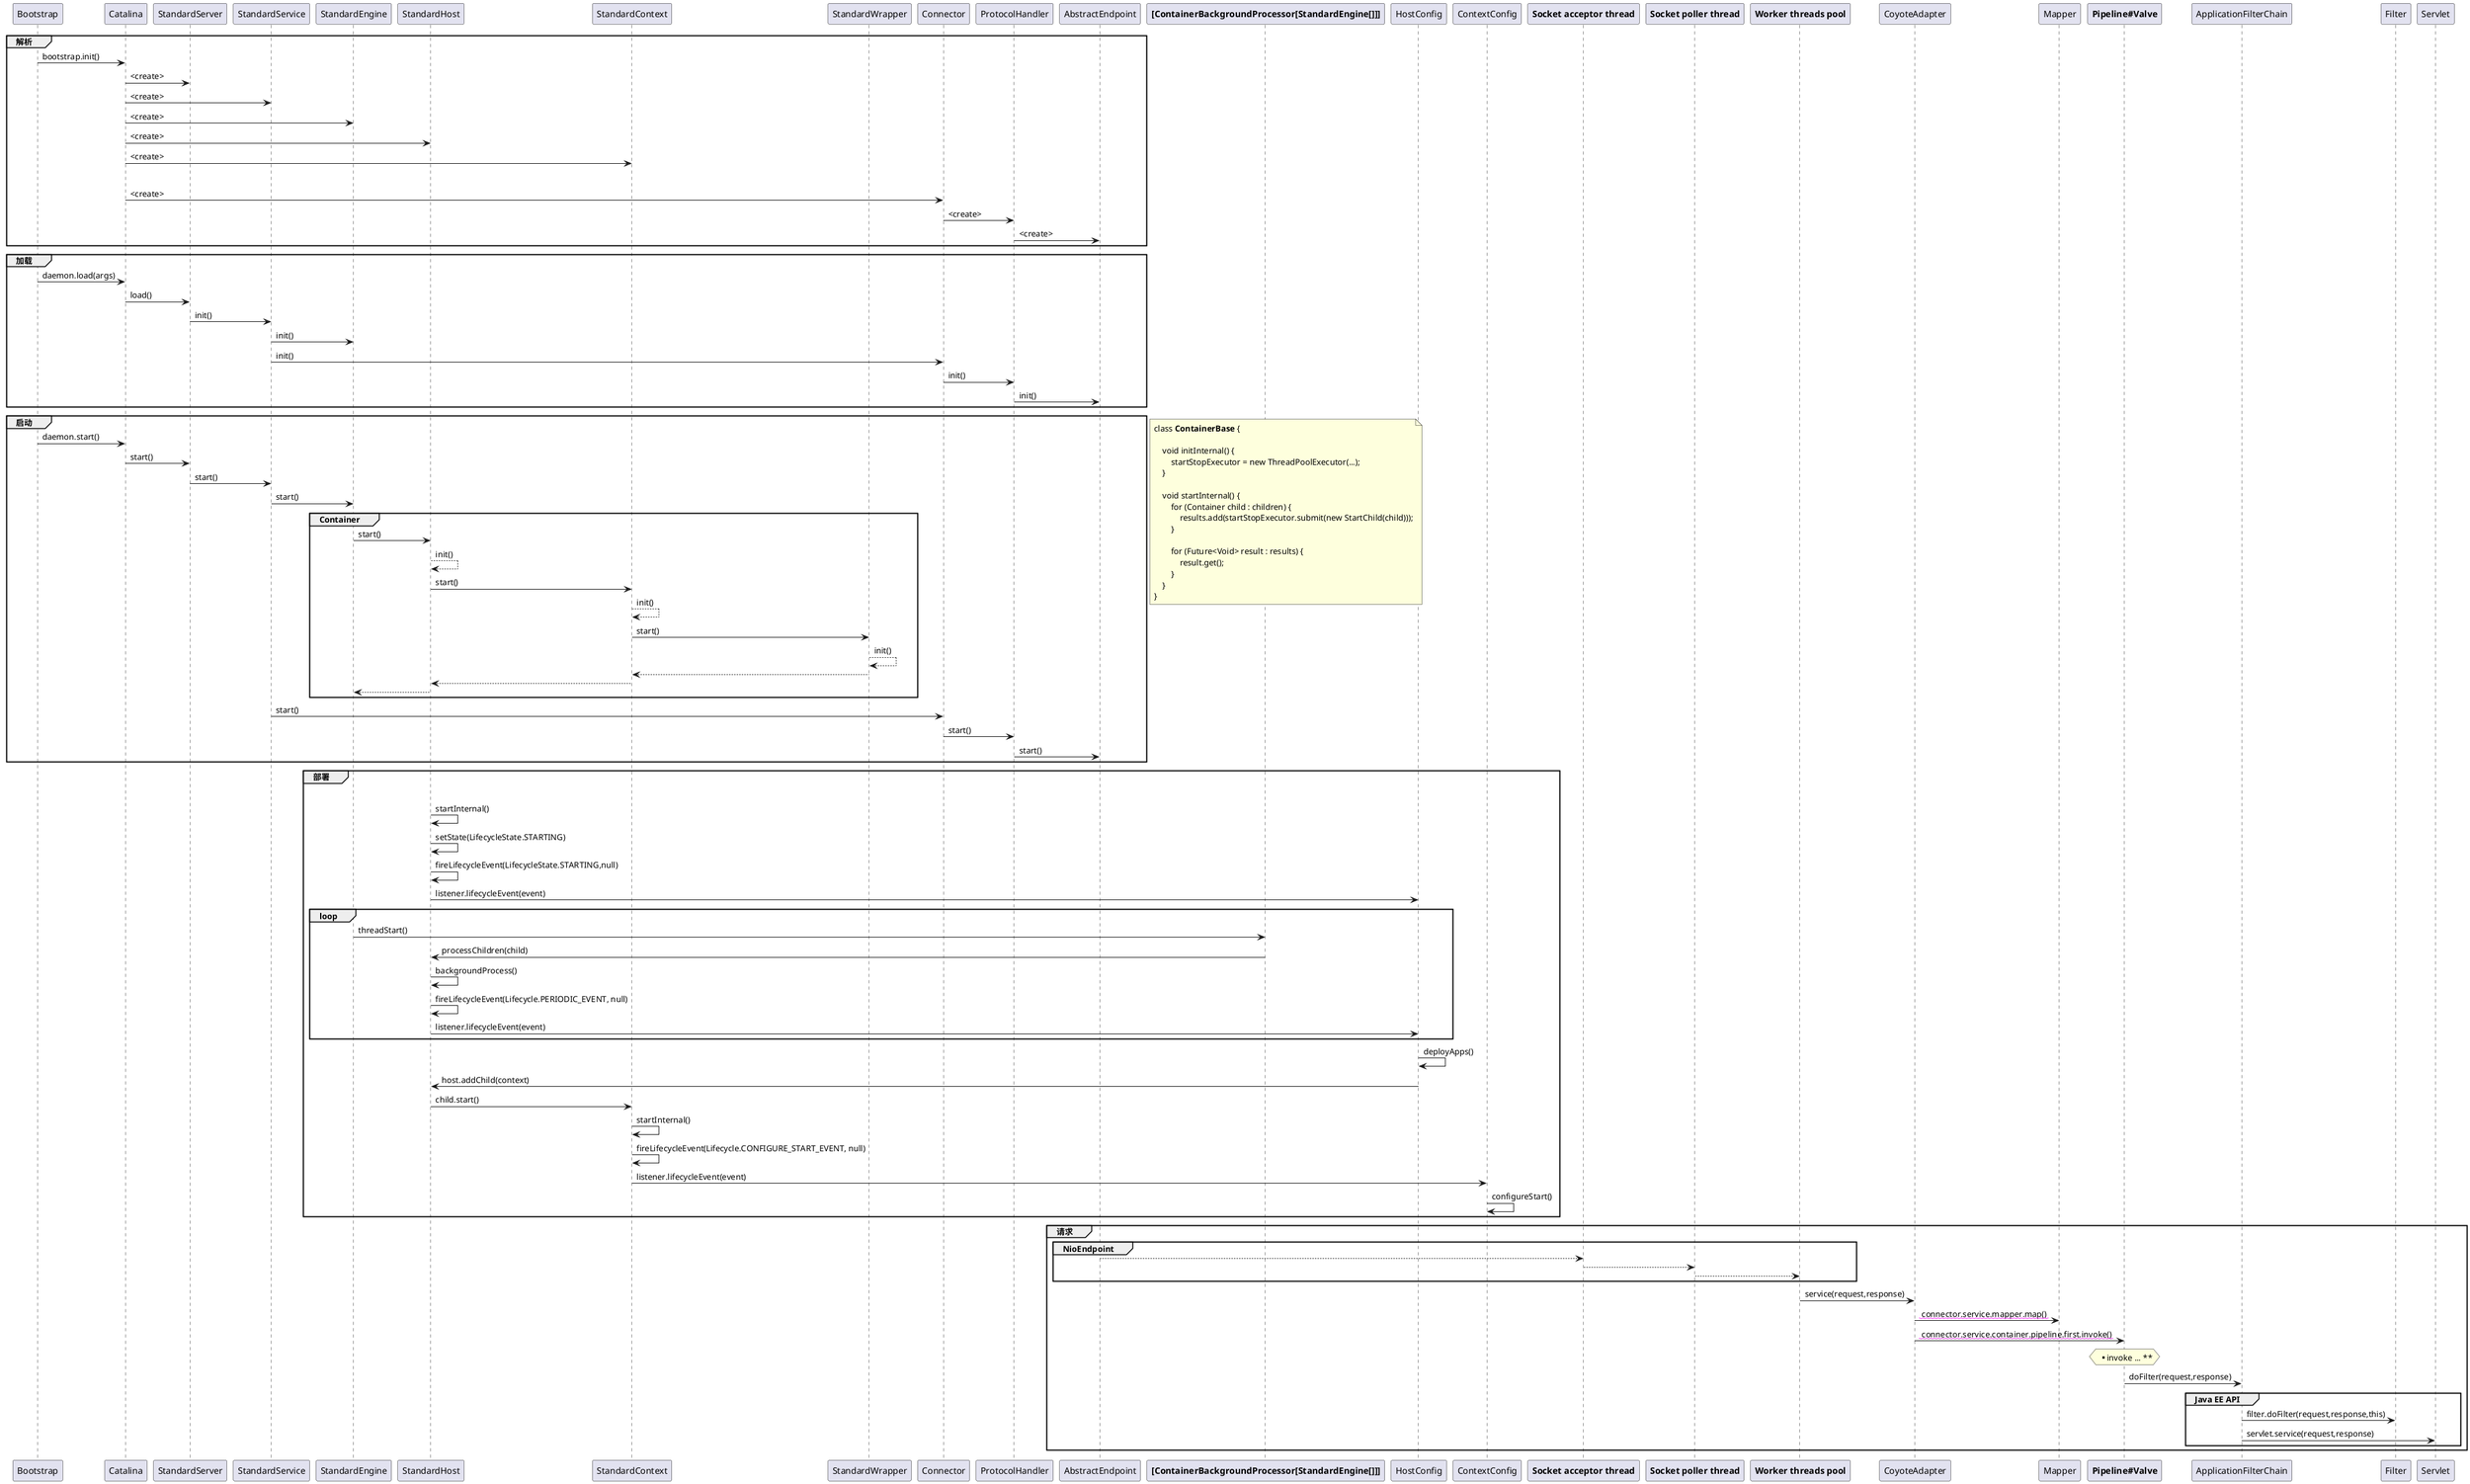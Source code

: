 @startuml

group 解析
    Bootstrap -> Catalina: bootstrap.init()
    Catalina -> StandardServer: <create>
    Catalina -> StandardService: <create>
    Catalina -> StandardEngine: <create>
    Catalina -> StandardHost: <create>
    Catalina -> StandardContext: <create>
    StandardWrapper -[#FFF]> StandardWrapper
    Catalina -> Connector: <create>
    Connector -> ProtocolHandler: <create>
    ProtocolHandler -> AbstractEndpoint: <create>
end

group 加载
    Bootstrap -> Catalina: daemon.load(args)
    Catalina -> StandardServer: load()
    StandardServer -> StandardService: init()
    StandardService -> StandardEngine: init()
    StandardService -> Connector: init()
    Connector -> ProtocolHandler: init()
    ProtocolHandler -> AbstractEndpoint: init()
end

group 启动
    Bootstrap -> Catalina: daemon.start()
    Catalina -> StandardServer: start()
    StandardServer -> StandardService: start()
    StandardService -> StandardEngine: start()
    group Container
        StandardEngine -> StandardHost: start()
        StandardHost --> StandardHost: init()
        StandardHost -> StandardContext: start()
        StandardContext --> StandardContext: init()
        StandardContext -> StandardWrapper: start()
        StandardWrapper --> StandardWrapper: init()
        StandardWrapper --> StandardContext
        StandardContext --> StandardHost
        StandardHost --> StandardEngine
    end
    StandardService -> Connector: start()
    Connector -> ProtocolHandler: start()
    ProtocolHandler -> AbstractEndpoint: start()
end

note right
  class **ContainerBase** {

      void initInternal() {
          startStopExecutor = new ThreadPoolExecutor(...);
      }

      void startInternal() {
          for (Container child : children) {
              results.add(startStopExecutor.submit(new StartChild(child)));
          }

          for (Future<Void> result : results) {
              result.get();
          }
      }
  }
end note

group 部署
    participant "**[ContainerBackgroundProcessor[StandardEngine[]]]**" as ContainerBackgroundProcessor
    ContainerBackgroundProcessor -[#FFF]> ContainerBackgroundProcessor
    StandardHost -> StandardHost: startInternal()
    StandardHost -> StandardHost: setState(LifecycleState.STARTING)
    StandardHost -> StandardHost: fireLifecycleEvent(LifecycleState.STARTING,null)
    StandardHost -> HostConfig: listener.lifecycleEvent(event)
    group loop
        StandardEngine -> ContainerBackgroundProcessor: threadStart()
        ContainerBackgroundProcessor -> StandardHost: processChildren(child)
        StandardHost -> StandardHost: backgroundProcess()
        StandardHost -> StandardHost: fireLifecycleEvent(Lifecycle.PERIODIC_EVENT, null)
        StandardHost -> HostConfig: listener.lifecycleEvent(event)
    end
    HostConfig -> HostConfig: deployApps()
    HostConfig -> StandardHost: host.addChild(context)
    StandardHost -> StandardContext: child.start()
    StandardContext -> StandardContext: startInternal()
    StandardContext -> StandardContext: fireLifecycleEvent(Lifecycle.CONFIGURE_START_EVENT, null)
    StandardContext -> ContextConfig: listener.lifecycleEvent(event)
    ContextConfig -> ContextConfig: configureStart()
end

group 请求
    group NioEndpoint
        participant "**Socket acceptor thread**" as Acceptor
        participant "**Socket poller thread**" as Poller
        participant "**Worker threads pool**" as Worker

        AbstractEndpoint --> Acceptor
        Acceptor --> Poller
        Poller --> Worker
    end
    Worker -> CoyoteAdapter: service(request,response)
    CoyoteAdapter -> Mapper: <w:#FF33FF> connector.service.mapper.map() </w>

    participant "**Pipeline#Valve**" as Valve
    CoyoteAdapter -> Valve: <w:#FF33FF> connector.service.container.pipeline.first.invoke() </w>
    hnote over Valve: ** invoke ... **

    Valve -> ApplicationFilterChain: doFilter(request,response)
    group Java EE API
        ApplicationFilterChain -> Filter: filter.doFilter(request,response,this)
        ApplicationFilterChain -> Servlet: servlet.service(request,response)
    end
end

@enduml
